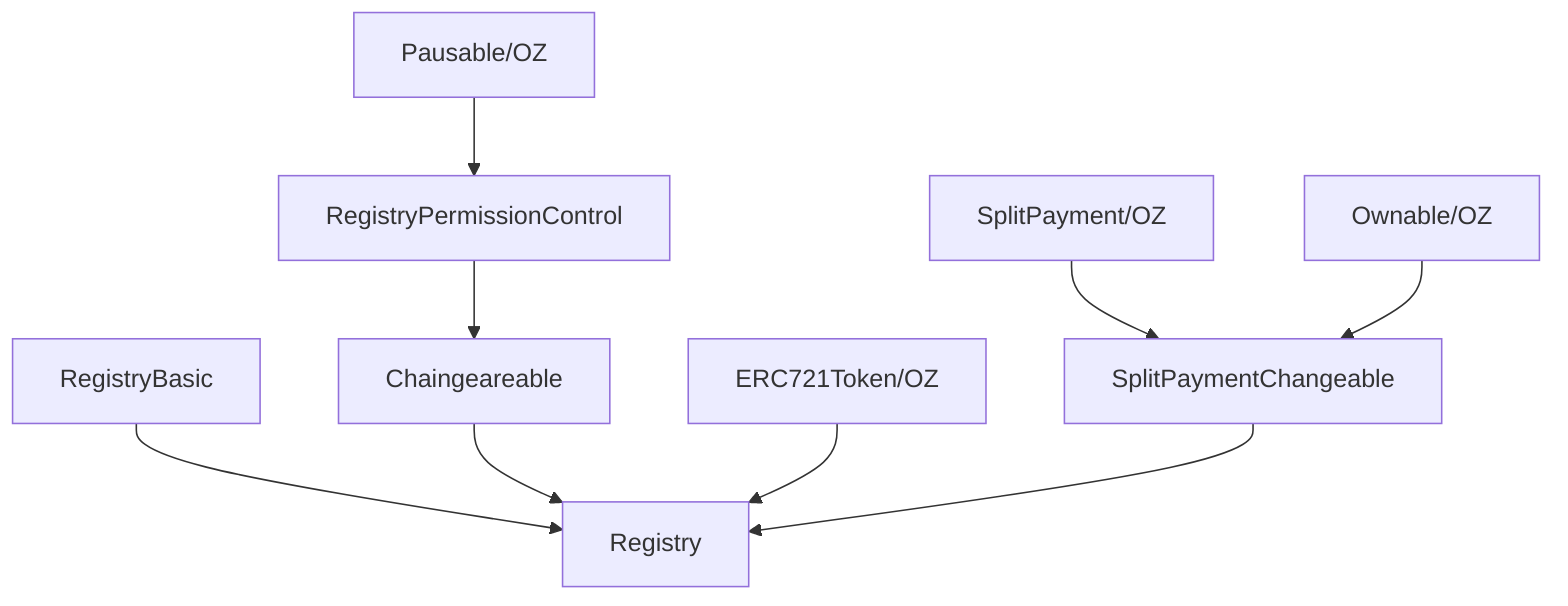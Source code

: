 graph TD;
    RegistryBasic-->Registry;
    Chaingeareable-->Registry;
    ERC721Token/OZ-->Registry;
    SplitPaymentChangeable-->Registry;
    SplitPayment/OZ-->SplitPaymentChangeable;
    RegistryPermissionControl-->Chaingeareable;

    Pausable/OZ-->RegistryPermissionControl;
    Ownable/OZ-->SplitPaymentChangeable;